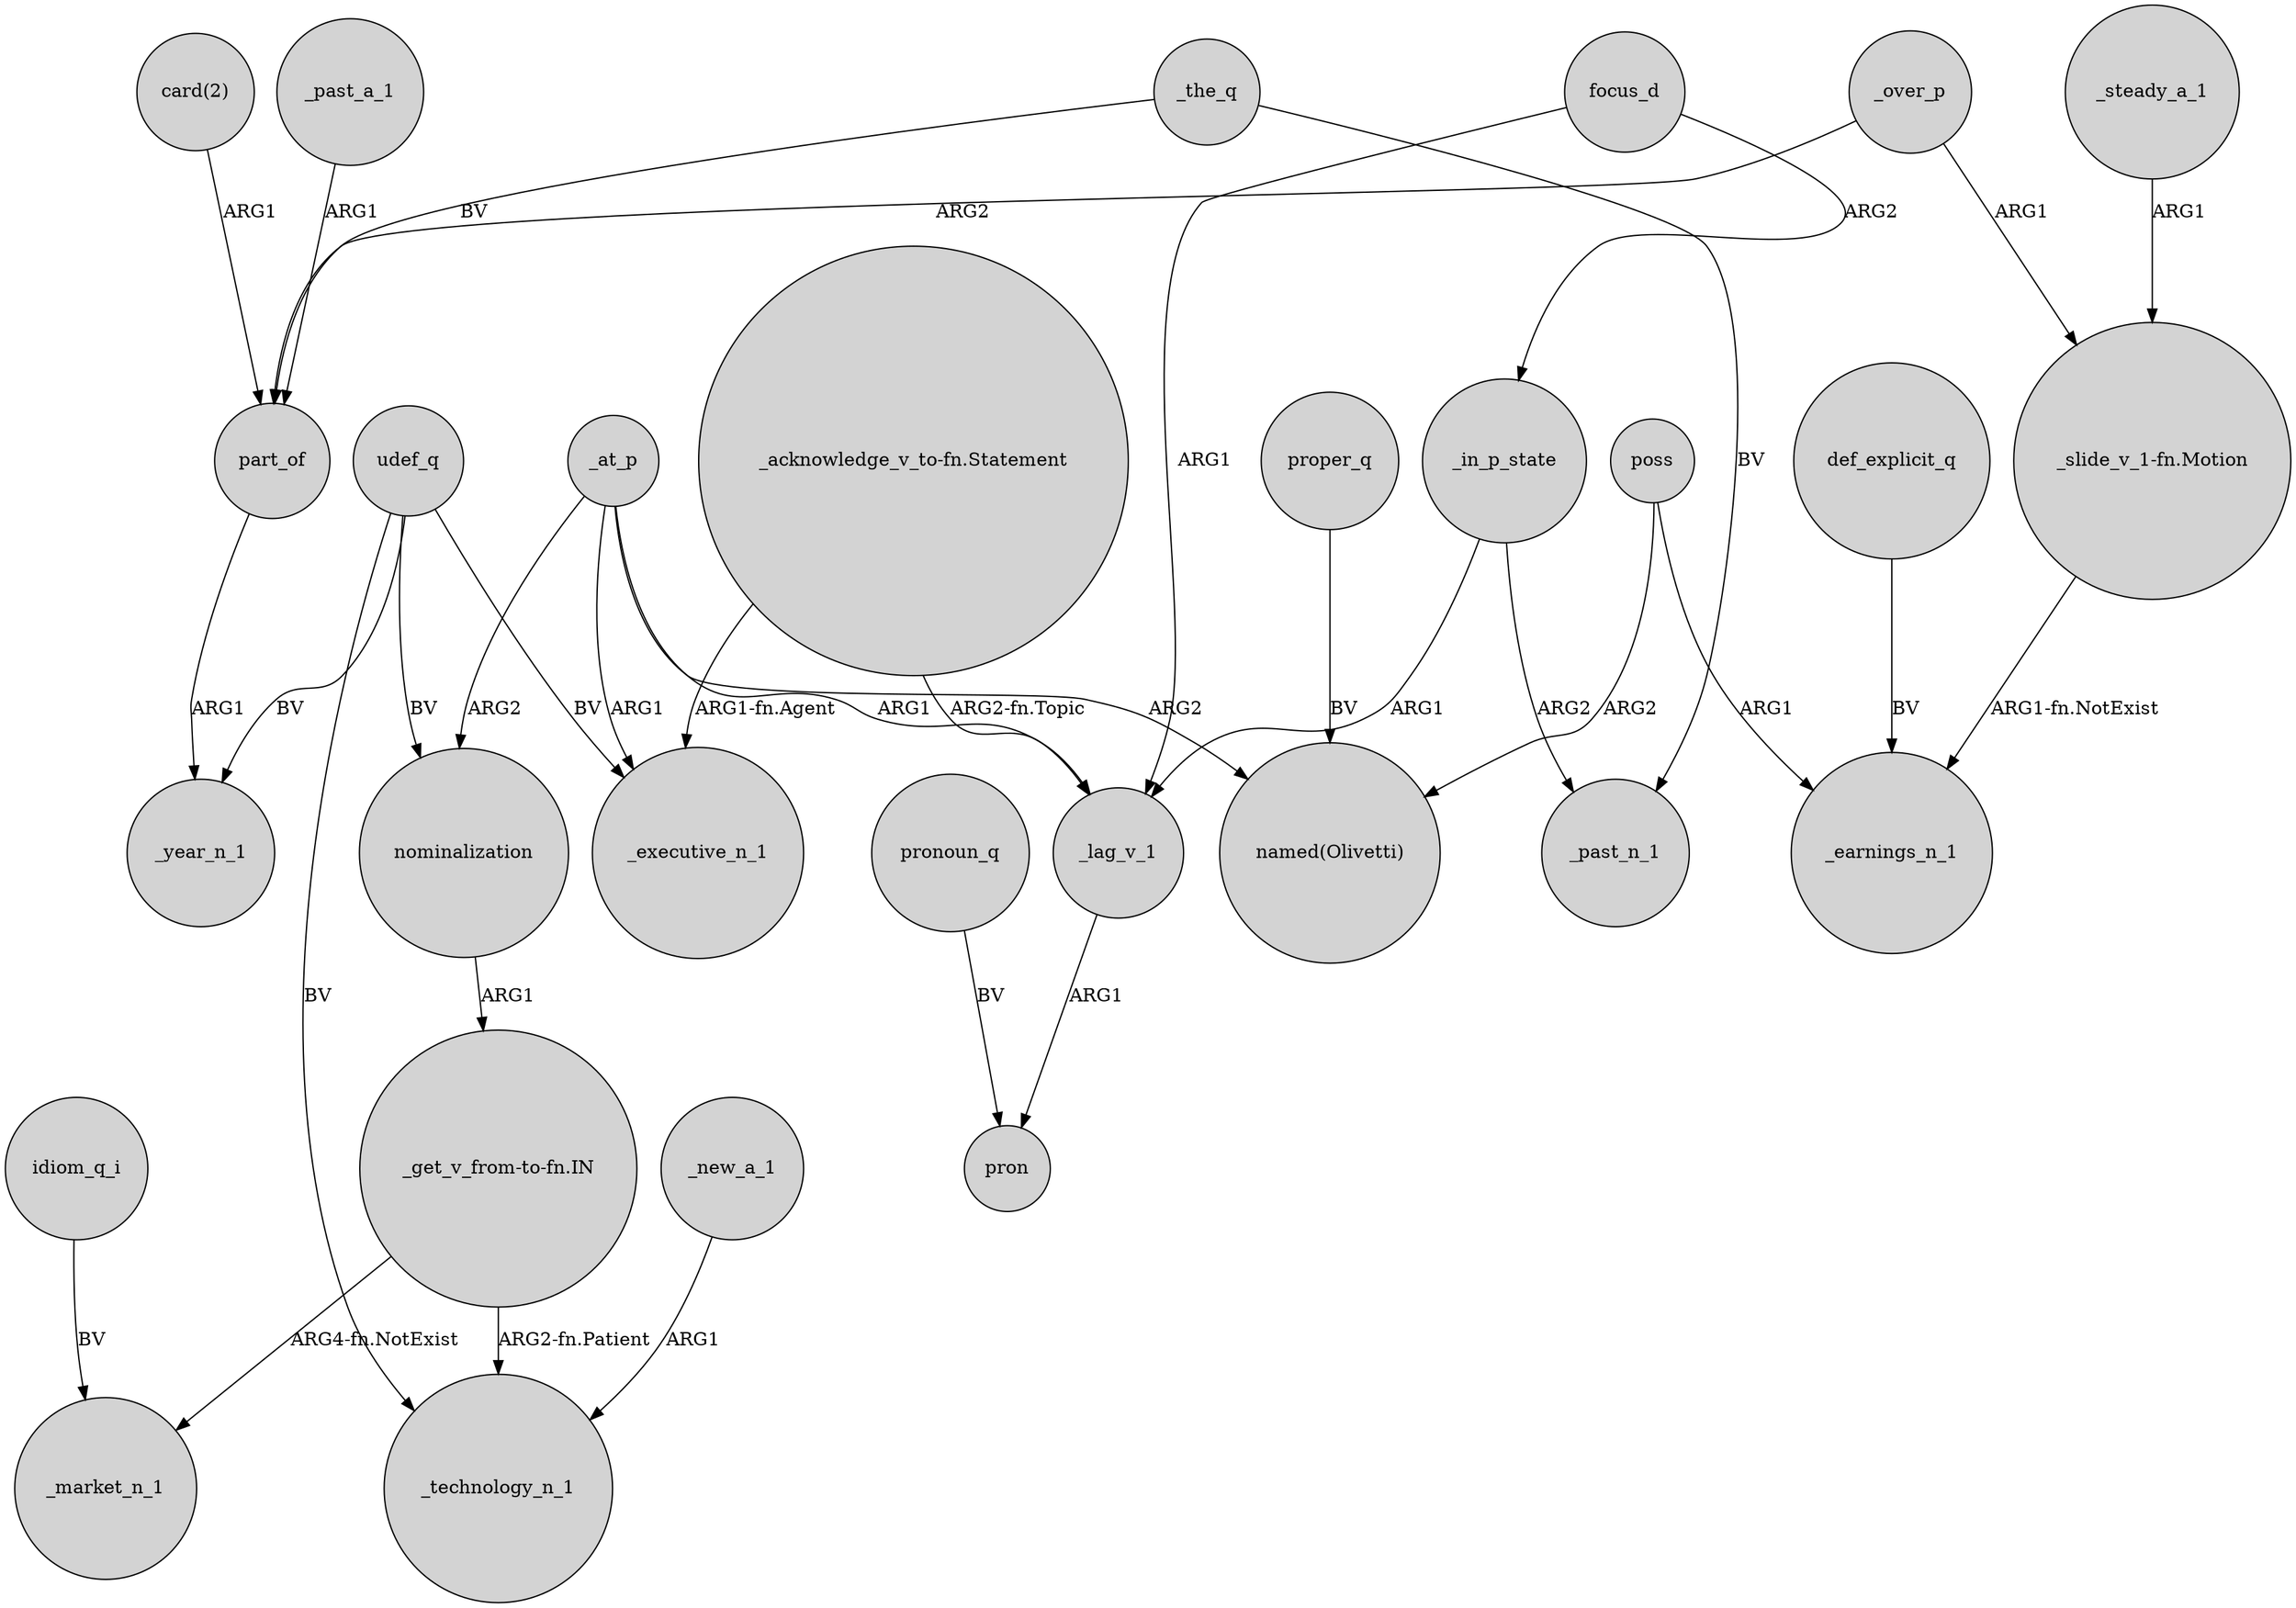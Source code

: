 digraph {
	node [shape=circle style=filled]
	nominalization -> "_get_v_from-to-fn.IN" [label=ARG1]
	idiom_q_i -> _market_n_1 [label=BV]
	udef_q -> _executive_n_1 [label=BV]
	_lag_v_1 -> pron [label=ARG1]
	focus_d -> _in_p_state [label=ARG2]
	_new_a_1 -> _technology_n_1 [label=ARG1]
	focus_d -> _lag_v_1 [label=ARG1]
	_past_a_1 -> part_of [label=ARG1]
	_in_p_state -> _past_n_1 [label=ARG2]
	"_get_v_from-to-fn.IN" -> _market_n_1 [label="ARG4-fn.NotExist"]
	_over_p -> part_of [label=ARG2]
	"card(2)" -> part_of [label=ARG1]
	_at_p -> _lag_v_1 [label=ARG1]
	_at_p -> _executive_n_1 [label=ARG1]
	proper_q -> "named(Olivetti)" [label=BV]
	pronoun_q -> pron [label=BV]
	_the_q -> _past_n_1 [label=BV]
	"_slide_v_1-fn.Motion" -> _earnings_n_1 [label="ARG1-fn.NotExist"]
	_steady_a_1 -> "_slide_v_1-fn.Motion" [label=ARG1]
	_the_q -> part_of [label=BV]
	udef_q -> nominalization [label=BV]
	_at_p -> nominalization [label=ARG2]
	udef_q -> _technology_n_1 [label=BV]
	poss -> _earnings_n_1 [label=ARG1]
	"_acknowledge_v_to-fn.Statement" -> _lag_v_1 [label="ARG2-fn.Topic"]
	"_get_v_from-to-fn.IN" -> _technology_n_1 [label="ARG2-fn.Patient"]
	poss -> "named(Olivetti)" [label=ARG2]
	_at_p -> "named(Olivetti)" [label=ARG2]
	udef_q -> _year_n_1 [label=BV]
	def_explicit_q -> _earnings_n_1 [label=BV]
	part_of -> _year_n_1 [label=ARG1]
	_over_p -> "_slide_v_1-fn.Motion" [label=ARG1]
	"_acknowledge_v_to-fn.Statement" -> _executive_n_1 [label="ARG1-fn.Agent"]
	_in_p_state -> _lag_v_1 [label=ARG1]
}
